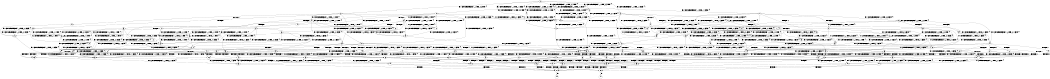 digraph BCG {
size = "7, 10.5";
center = TRUE;
node [shape = circle];
0 [peripheries = 2];
0 -> 1 [label = "EX !0 !ATOMIC_EXCH_BRANCH (1, +0, TRUE, +0, 1, TRUE) !{}"];
0 -> 2 [label = "EX !2 !ATOMIC_EXCH_BRANCH (1, +1, TRUE, +1, 1, FALSE) !{}"];
0 -> 3 [label = "EX !1 !ATOMIC_EXCH_BRANCH (1, +1, TRUE, +0, 3, TRUE) !{}"];
0 -> 4 [label = "EX !0 !ATOMIC_EXCH_BRANCH (1, +0, TRUE, +0, 1, TRUE) !{}"];
0 -> 5 [label = "EX !2 !ATOMIC_EXCH_BRANCH (1, +1, TRUE, +1, 1, FALSE) !{}"];
0 -> 6 [label = "EX !1 !ATOMIC_EXCH_BRANCH (1, +1, TRUE, +0, 3, TRUE) !{}"];
1 -> 7 [label = "EX !2 !ATOMIC_EXCH_BRANCH (1, +1, TRUE, +1, 1, FALSE) !{}"];
2 -> 8 [label = "EX !0 !ATOMIC_EXCH_BRANCH (1, +0, TRUE, +0, 1, FALSE) !{}"];
3 -> 9 [label = "EX !0 !ATOMIC_EXCH_BRANCH (1, +0, TRUE, +0, 1, FALSE) !{}"];
4 -> 1 [label = "EX !0 !ATOMIC_EXCH_BRANCH (1, +0, TRUE, +0, 1, TRUE) !{}"];
4 -> 7 [label = "EX !2 !ATOMIC_EXCH_BRANCH (1, +1, TRUE, +1, 1, FALSE) !{}"];
4 -> 10 [label = "EX !1 !ATOMIC_EXCH_BRANCH (1, +1, TRUE, +0, 3, TRUE) !{}"];
4 -> 4 [label = "EX !0 !ATOMIC_EXCH_BRANCH (1, +0, TRUE, +0, 1, TRUE) !{}"];
4 -> 11 [label = "EX !2 !ATOMIC_EXCH_BRANCH (1, +1, TRUE, +1, 1, FALSE) !{}"];
4 -> 12 [label = "EX !1 !ATOMIC_EXCH_BRANCH (1, +1, TRUE, +0, 3, TRUE) !{}"];
5 -> 8 [label = "EX !0 !ATOMIC_EXCH_BRANCH (1, +0, TRUE, +0, 1, FALSE) !{}"];
5 -> 13 [label = "EX !1 !ATOMIC_EXCH_BRANCH (1, +1, TRUE, +0, 3, FALSE) !{}"];
5 -> 14 [label = "TERMINATE !2"];
5 -> 15 [label = "EX !0 !ATOMIC_EXCH_BRANCH (1, +0, TRUE, +0, 1, FALSE) !{}"];
5 -> 16 [label = "EX !1 !ATOMIC_EXCH_BRANCH (1, +1, TRUE, +0, 3, FALSE) !{}"];
5 -> 17 [label = "TERMINATE !2"];
6 -> 9 [label = "EX !0 !ATOMIC_EXCH_BRANCH (1, +0, TRUE, +0, 1, FALSE) !{}"];
6 -> 18 [label = "EX !2 !ATOMIC_EXCH_BRANCH (1, +1, TRUE, +1, 1, TRUE) !{}"];
6 -> 19 [label = "TERMINATE !1"];
6 -> 20 [label = "EX !0 !ATOMIC_EXCH_BRANCH (1, +0, TRUE, +0, 1, FALSE) !{}"];
6 -> 21 [label = "EX !2 !ATOMIC_EXCH_BRANCH (1, +1, TRUE, +1, 1, TRUE) !{}"];
6 -> 22 [label = "TERMINATE !1"];
7 -> 8 [label = "EX !0 !ATOMIC_EXCH_BRANCH (1, +0, TRUE, +0, 1, FALSE) !{}"];
8 -> 23 [label = "EX !1 !ATOMIC_EXCH_BRANCH (1, +1, TRUE, +0, 3, TRUE) !{}"];
9 -> 23 [label = "EX !2 !ATOMIC_EXCH_BRANCH (1, +1, TRUE, +1, 1, FALSE) !{}"];
10 -> 9 [label = "EX !0 !ATOMIC_EXCH_BRANCH (1, +0, TRUE, +0, 1, FALSE) !{}"];
11 -> 8 [label = "EX !0 !ATOMIC_EXCH_BRANCH (1, +0, TRUE, +0, 1, FALSE) !{}"];
11 -> 24 [label = "EX !1 !ATOMIC_EXCH_BRANCH (1, +1, TRUE, +0, 3, FALSE) !{}"];
11 -> 25 [label = "TERMINATE !2"];
11 -> 15 [label = "EX !0 !ATOMIC_EXCH_BRANCH (1, +0, TRUE, +0, 1, FALSE) !{}"];
11 -> 26 [label = "EX !1 !ATOMIC_EXCH_BRANCH (1, +1, TRUE, +0, 3, FALSE) !{}"];
11 -> 27 [label = "TERMINATE !2"];
12 -> 9 [label = "EX !0 !ATOMIC_EXCH_BRANCH (1, +0, TRUE, +0, 1, FALSE) !{}"];
12 -> 28 [label = "EX !2 !ATOMIC_EXCH_BRANCH (1, +1, TRUE, +1, 1, TRUE) !{}"];
12 -> 29 [label = "TERMINATE !1"];
12 -> 20 [label = "EX !0 !ATOMIC_EXCH_BRANCH (1, +0, TRUE, +0, 1, FALSE) !{}"];
12 -> 30 [label = "EX !2 !ATOMIC_EXCH_BRANCH (1, +1, TRUE, +1, 1, TRUE) !{}"];
12 -> 31 [label = "TERMINATE !1"];
13 -> 32 [label = "EX !0 !ATOMIC_EXCH_BRANCH (1, +0, TRUE, +0, 1, FALSE) !{}"];
14 -> 33 [label = "EX !0 !ATOMIC_EXCH_BRANCH (1, +0, TRUE, +0, 1, FALSE) !{}"];
15 -> 23 [label = "EX !1 !ATOMIC_EXCH_BRANCH (1, +1, TRUE, +0, 3, TRUE) !{}"];
15 -> 34 [label = "TERMINATE !0"];
15 -> 35 [label = "TERMINATE !2"];
15 -> 36 [label = "EX !1 !ATOMIC_EXCH_BRANCH (1, +1, TRUE, +0, 3, TRUE) !{}"];
15 -> 37 [label = "TERMINATE !0"];
15 -> 38 [label = "TERMINATE !2"];
16 -> 13 [label = "EX !1 !ATOMIC_EXCH_BRANCH (1, +1, TRUE, +1, 2, TRUE) !{}"];
16 -> 32 [label = "EX !0 !ATOMIC_EXCH_BRANCH (1, +0, TRUE, +0, 1, FALSE) !{}"];
16 -> 39 [label = "TERMINATE !2"];
16 -> 16 [label = "EX !1 !ATOMIC_EXCH_BRANCH (1, +1, TRUE, +1, 2, TRUE) !{}"];
16 -> 40 [label = "EX !0 !ATOMIC_EXCH_BRANCH (1, +0, TRUE, +0, 1, FALSE) !{}"];
16 -> 41 [label = "TERMINATE !2"];
17 -> 33 [label = "EX !0 !ATOMIC_EXCH_BRANCH (1, +0, TRUE, +0, 1, FALSE) !{}"];
17 -> 42 [label = "EX !1 !ATOMIC_EXCH_BRANCH (1, +1, TRUE, +0, 3, FALSE) !{}"];
17 -> 43 [label = "EX !0 !ATOMIC_EXCH_BRANCH (1, +0, TRUE, +0, 1, FALSE) !{}"];
17 -> 44 [label = "EX !1 !ATOMIC_EXCH_BRANCH (1, +1, TRUE, +0, 3, FALSE) !{}"];
18 -> 45 [label = "EX !0 !ATOMIC_EXCH_BRANCH (1, +0, TRUE, +0, 1, FALSE) !{}"];
19 -> 46 [label = "EX !0 !ATOMIC_EXCH_BRANCH (1, +0, TRUE, +0, 1, FALSE) !{}"];
20 -> 23 [label = "EX !2 !ATOMIC_EXCH_BRANCH (1, +1, TRUE, +1, 1, FALSE) !{}"];
20 -> 47 [label = "TERMINATE !0"];
20 -> 48 [label = "TERMINATE !1"];
20 -> 36 [label = "EX !2 !ATOMIC_EXCH_BRANCH (1, +1, TRUE, +1, 1, FALSE) !{}"];
20 -> 49 [label = "TERMINATE !0"];
20 -> 50 [label = "TERMINATE !1"];
21 -> 18 [label = "EX !2 !ATOMIC_EXCH_BRANCH (1, +1, TRUE, +1, 1, TRUE) !{}"];
21 -> 45 [label = "EX !0 !ATOMIC_EXCH_BRANCH (1, +0, TRUE, +0, 1, FALSE) !{}"];
21 -> 51 [label = "TERMINATE !1"];
21 -> 21 [label = "EX !2 !ATOMIC_EXCH_BRANCH (1, +1, TRUE, +1, 1, TRUE) !{}"];
21 -> 52 [label = "EX !0 !ATOMIC_EXCH_BRANCH (1, +0, TRUE, +0, 1, FALSE) !{}"];
21 -> 53 [label = "TERMINATE !1"];
22 -> 46 [label = "EX !0 !ATOMIC_EXCH_BRANCH (1, +0, TRUE, +0, 1, FALSE) !{}"];
22 -> 54 [label = "EX !2 !ATOMIC_EXCH_BRANCH (1, +1, TRUE, +1, 1, TRUE) !{}"];
22 -> 55 [label = "EX !0 !ATOMIC_EXCH_BRANCH (1, +0, TRUE, +0, 1, FALSE) !{}"];
22 -> 56 [label = "EX !2 !ATOMIC_EXCH_BRANCH (1, +1, TRUE, +1, 1, TRUE) !{}"];
23 -> 57 [label = "TERMINATE !0"];
24 -> 32 [label = "EX !0 !ATOMIC_EXCH_BRANCH (1, +0, TRUE, +0, 1, FALSE) !{}"];
25 -> 58 [label = "EX !1 !ATOMIC_EXCH_BRANCH (1, +1, TRUE, +0, 3, FALSE) !{}"];
26 -> 32 [label = "EX !0 !ATOMIC_EXCH_BRANCH (1, +0, TRUE, +0, 1, FALSE) !{}"];
26 -> 24 [label = "EX !1 !ATOMIC_EXCH_BRANCH (1, +1, TRUE, +1, 2, TRUE) !{}"];
26 -> 59 [label = "TERMINATE !2"];
26 -> 40 [label = "EX !0 !ATOMIC_EXCH_BRANCH (1, +0, TRUE, +0, 1, FALSE) !{}"];
26 -> 26 [label = "EX !1 !ATOMIC_EXCH_BRANCH (1, +1, TRUE, +1, 2, TRUE) !{}"];
26 -> 60 [label = "TERMINATE !2"];
27 -> 58 [label = "EX !1 !ATOMIC_EXCH_BRANCH (1, +1, TRUE, +0, 3, FALSE) !{}"];
27 -> 33 [label = "EX !0 !ATOMIC_EXCH_BRANCH (1, +0, TRUE, +0, 1, FALSE) !{}"];
27 -> 61 [label = "EX !1 !ATOMIC_EXCH_BRANCH (1, +1, TRUE, +0, 3, FALSE) !{}"];
27 -> 43 [label = "EX !0 !ATOMIC_EXCH_BRANCH (1, +0, TRUE, +0, 1, FALSE) !{}"];
28 -> 45 [label = "EX !0 !ATOMIC_EXCH_BRANCH (1, +0, TRUE, +0, 1, FALSE) !{}"];
29 -> 62 [label = "EX !2 !ATOMIC_EXCH_BRANCH (1, +1, TRUE, +1, 1, TRUE) !{}"];
30 -> 45 [label = "EX !0 !ATOMIC_EXCH_BRANCH (1, +0, TRUE, +0, 1, FALSE) !{}"];
30 -> 28 [label = "EX !2 !ATOMIC_EXCH_BRANCH (1, +1, TRUE, +1, 1, TRUE) !{}"];
30 -> 63 [label = "TERMINATE !1"];
30 -> 52 [label = "EX !0 !ATOMIC_EXCH_BRANCH (1, +0, TRUE, +0, 1, FALSE) !{}"];
30 -> 30 [label = "EX !2 !ATOMIC_EXCH_BRANCH (1, +1, TRUE, +1, 1, TRUE) !{}"];
30 -> 64 [label = "TERMINATE !1"];
31 -> 62 [label = "EX !2 !ATOMIC_EXCH_BRANCH (1, +1, TRUE, +1, 1, TRUE) !{}"];
31 -> 46 [label = "EX !0 !ATOMIC_EXCH_BRANCH (1, +0, TRUE, +0, 1, FALSE) !{}"];
31 -> 65 [label = "EX !2 !ATOMIC_EXCH_BRANCH (1, +1, TRUE, +1, 1, TRUE) !{}"];
31 -> 55 [label = "EX !0 !ATOMIC_EXCH_BRANCH (1, +0, TRUE, +0, 1, FALSE) !{}"];
32 -> 23 [label = "EX !1 !ATOMIC_EXCH_BRANCH (1, +1, TRUE, +1, 2, FALSE) !{}"];
33 -> 66 [label = "EX !1 !ATOMIC_EXCH_BRANCH (1, +1, TRUE, +0, 3, TRUE) !{}"];
34 -> 67 [label = "EX !1 !ATOMIC_EXCH_BRANCH (1, +1, TRUE, +0, 3, TRUE) !{}"];
35 -> 66 [label = "EX !1 !ATOMIC_EXCH_BRANCH (1, +1, TRUE, +0, 3, TRUE) !{}"];
36 -> 57 [label = "TERMINATE !0"];
36 -> 68 [label = "TERMINATE !2"];
36 -> 69 [label = "TERMINATE !1"];
36 -> 70 [label = "TERMINATE !0"];
36 -> 71 [label = "TERMINATE !2"];
36 -> 72 [label = "TERMINATE !1"];
37 -> 67 [label = "EX !1 !ATOMIC_EXCH_BRANCH (1, +1, TRUE, +0, 3, TRUE) !{}"];
37 -> 73 [label = "TERMINATE !2"];
37 -> 74 [label = "EX !1 !ATOMIC_EXCH_BRANCH (1, +1, TRUE, +0, 3, TRUE) !{}"];
37 -> 75 [label = "TERMINATE !2"];
38 -> 66 [label = "EX !1 !ATOMIC_EXCH_BRANCH (1, +1, TRUE, +0, 3, TRUE) !{}"];
38 -> 73 [label = "TERMINATE !0"];
38 -> 76 [label = "EX !1 !ATOMIC_EXCH_BRANCH (1, +1, TRUE, +0, 3, TRUE) !{}"];
38 -> 75 [label = "TERMINATE !0"];
39 -> 77 [label = "EX !0 !ATOMIC_EXCH_BRANCH (1, +0, TRUE, +0, 1, FALSE) !{}"];
40 -> 23 [label = "EX !1 !ATOMIC_EXCH_BRANCH (1, +1, TRUE, +1, 2, FALSE) !{}"];
40 -> 78 [label = "TERMINATE !0"];
40 -> 79 [label = "TERMINATE !2"];
40 -> 36 [label = "EX !1 !ATOMIC_EXCH_BRANCH (1, +1, TRUE, +1, 2, FALSE) !{}"];
40 -> 80 [label = "TERMINATE !0"];
40 -> 81 [label = "TERMINATE !2"];
41 -> 77 [label = "EX !0 !ATOMIC_EXCH_BRANCH (1, +0, TRUE, +0, 1, FALSE) !{}"];
41 -> 42 [label = "EX !1 !ATOMIC_EXCH_BRANCH (1, +1, TRUE, +1, 2, TRUE) !{}"];
41 -> 82 [label = "EX !0 !ATOMIC_EXCH_BRANCH (1, +0, TRUE, +0, 1, FALSE) !{}"];
41 -> 44 [label = "EX !1 !ATOMIC_EXCH_BRANCH (1, +1, TRUE, +1, 2, TRUE) !{}"];
42 -> 77 [label = "EX !0 !ATOMIC_EXCH_BRANCH (1, +0, TRUE, +0, 1, FALSE) !{}"];
43 -> 66 [label = "EX !1 !ATOMIC_EXCH_BRANCH (1, +1, TRUE, +0, 3, TRUE) !{}"];
43 -> 73 [label = "TERMINATE !0"];
43 -> 76 [label = "EX !1 !ATOMIC_EXCH_BRANCH (1, +1, TRUE, +0, 3, TRUE) !{}"];
43 -> 75 [label = "TERMINATE !0"];
44 -> 42 [label = "EX !1 !ATOMIC_EXCH_BRANCH (1, +1, TRUE, +1, 2, TRUE) !{}"];
44 -> 77 [label = "EX !0 !ATOMIC_EXCH_BRANCH (1, +0, TRUE, +0, 1, FALSE) !{}"];
44 -> 44 [label = "EX !1 !ATOMIC_EXCH_BRANCH (1, +1, TRUE, +1, 2, TRUE) !{}"];
44 -> 82 [label = "EX !0 !ATOMIC_EXCH_BRANCH (1, +0, TRUE, +0, 1, FALSE) !{}"];
45 -> 23 [label = "EX !2 !ATOMIC_EXCH_BRANCH (1, +1, TRUE, +1, 1, FALSE) !{}"];
46 -> 83 [label = "EX !2 !ATOMIC_EXCH_BRANCH (1, +1, TRUE, +1, 1, FALSE) !{}"];
47 -> 67 [label = "EX !2 !ATOMIC_EXCH_BRANCH (1, +1, TRUE, +1, 1, FALSE) !{}"];
48 -> 83 [label = "EX !2 !ATOMIC_EXCH_BRANCH (1, +1, TRUE, +1, 1, FALSE) !{}"];
49 -> 67 [label = "EX !2 !ATOMIC_EXCH_BRANCH (1, +1, TRUE, +1, 1, FALSE) !{}"];
49 -> 84 [label = "TERMINATE !1"];
49 -> 74 [label = "EX !2 !ATOMIC_EXCH_BRANCH (1, +1, TRUE, +1, 1, FALSE) !{}"];
49 -> 85 [label = "TERMINATE !1"];
50 -> 83 [label = "EX !2 !ATOMIC_EXCH_BRANCH (1, +1, TRUE, +1, 1, FALSE) !{}"];
50 -> 84 [label = "TERMINATE !0"];
50 -> 86 [label = "EX !2 !ATOMIC_EXCH_BRANCH (1, +1, TRUE, +1, 1, FALSE) !{}"];
50 -> 85 [label = "TERMINATE !0"];
51 -> 87 [label = "EX !0 !ATOMIC_EXCH_BRANCH (1, +0, TRUE, +0, 1, FALSE) !{}"];
52 -> 23 [label = "EX !2 !ATOMIC_EXCH_BRANCH (1, +1, TRUE, +1, 1, FALSE) !{}"];
52 -> 88 [label = "TERMINATE !0"];
52 -> 89 [label = "TERMINATE !1"];
52 -> 36 [label = "EX !2 !ATOMIC_EXCH_BRANCH (1, +1, TRUE, +1, 1, FALSE) !{}"];
52 -> 90 [label = "TERMINATE !0"];
52 -> 91 [label = "TERMINATE !1"];
53 -> 87 [label = "EX !0 !ATOMIC_EXCH_BRANCH (1, +0, TRUE, +0, 1, FALSE) !{}"];
53 -> 54 [label = "EX !2 !ATOMIC_EXCH_BRANCH (1, +1, TRUE, +1, 1, TRUE) !{}"];
53 -> 92 [label = "EX !0 !ATOMIC_EXCH_BRANCH (1, +0, TRUE, +0, 1, FALSE) !{}"];
53 -> 56 [label = "EX !2 !ATOMIC_EXCH_BRANCH (1, +1, TRUE, +1, 1, TRUE) !{}"];
54 -> 87 [label = "EX !0 !ATOMIC_EXCH_BRANCH (1, +0, TRUE, +0, 1, FALSE) !{}"];
55 -> 83 [label = "EX !2 !ATOMIC_EXCH_BRANCH (1, +1, TRUE, +1, 1, FALSE) !{}"];
55 -> 84 [label = "TERMINATE !0"];
55 -> 86 [label = "EX !2 !ATOMIC_EXCH_BRANCH (1, +1, TRUE, +1, 1, FALSE) !{}"];
55 -> 85 [label = "TERMINATE !0"];
56 -> 54 [label = "EX !2 !ATOMIC_EXCH_BRANCH (1, +1, TRUE, +1, 1, TRUE) !{}"];
56 -> 87 [label = "EX !0 !ATOMIC_EXCH_BRANCH (1, +0, TRUE, +0, 1, FALSE) !{}"];
56 -> 56 [label = "EX !2 !ATOMIC_EXCH_BRANCH (1, +1, TRUE, +1, 1, TRUE) !{}"];
56 -> 92 [label = "EX !0 !ATOMIC_EXCH_BRANCH (1, +0, TRUE, +0, 1, FALSE) !{}"];
57 -> 93 [label = "TERMINATE !2"];
58 -> 77 [label = "EX !0 !ATOMIC_EXCH_BRANCH (1, +0, TRUE, +0, 1, FALSE) !{}"];
59 -> 77 [label = "EX !0 !ATOMIC_EXCH_BRANCH (1, +0, TRUE, +0, 1, FALSE) !{}"];
60 -> 77 [label = "EX !0 !ATOMIC_EXCH_BRANCH (1, +0, TRUE, +0, 1, FALSE) !{}"];
60 -> 58 [label = "EX !1 !ATOMIC_EXCH_BRANCH (1, +1, TRUE, +1, 2, TRUE) !{}"];
60 -> 82 [label = "EX !0 !ATOMIC_EXCH_BRANCH (1, +0, TRUE, +0, 1, FALSE) !{}"];
60 -> 61 [label = "EX !1 !ATOMIC_EXCH_BRANCH (1, +1, TRUE, +1, 2, TRUE) !{}"];
61 -> 77 [label = "EX !0 !ATOMIC_EXCH_BRANCH (1, +0, TRUE, +0, 1, FALSE) !{}"];
61 -> 58 [label = "EX !1 !ATOMIC_EXCH_BRANCH (1, +1, TRUE, +1, 2, TRUE) !{}"];
61 -> 82 [label = "EX !0 !ATOMIC_EXCH_BRANCH (1, +0, TRUE, +0, 1, FALSE) !{}"];
61 -> 61 [label = "EX !1 !ATOMIC_EXCH_BRANCH (1, +1, TRUE, +1, 2, TRUE) !{}"];
62 -> 87 [label = "EX !0 !ATOMIC_EXCH_BRANCH (1, +0, TRUE, +0, 1, FALSE) !{}"];
63 -> 87 [label = "EX !0 !ATOMIC_EXCH_BRANCH (1, +0, TRUE, +0, 1, FALSE) !{}"];
64 -> 87 [label = "EX !0 !ATOMIC_EXCH_BRANCH (1, +0, TRUE, +0, 1, FALSE) !{}"];
64 -> 62 [label = "EX !2 !ATOMIC_EXCH_BRANCH (1, +1, TRUE, +1, 1, TRUE) !{}"];
64 -> 92 [label = "EX !0 !ATOMIC_EXCH_BRANCH (1, +0, TRUE, +0, 1, FALSE) !{}"];
64 -> 65 [label = "EX !2 !ATOMIC_EXCH_BRANCH (1, +1, TRUE, +1, 1, TRUE) !{}"];
65 -> 87 [label = "EX !0 !ATOMIC_EXCH_BRANCH (1, +0, TRUE, +0, 1, FALSE) !{}"];
65 -> 62 [label = "EX !2 !ATOMIC_EXCH_BRANCH (1, +1, TRUE, +1, 1, TRUE) !{}"];
65 -> 92 [label = "EX !0 !ATOMIC_EXCH_BRANCH (1, +0, TRUE, +0, 1, FALSE) !{}"];
65 -> 65 [label = "EX !2 !ATOMIC_EXCH_BRANCH (1, +1, TRUE, +1, 1, TRUE) !{}"];
66 -> 93 [label = "TERMINATE !0"];
67 -> 93 [label = "TERMINATE !2"];
68 -> 93 [label = "TERMINATE !0"];
69 -> 94 [label = "TERMINATE !0"];
70 -> 93 [label = "TERMINATE !2"];
70 -> 94 [label = "TERMINATE !1"];
70 -> 95 [label = "TERMINATE !2"];
70 -> 96 [label = "TERMINATE !1"];
71 -> 93 [label = "TERMINATE !0"];
71 -> 97 [label = "TERMINATE !1"];
71 -> 95 [label = "TERMINATE !0"];
71 -> 98 [label = "TERMINATE !1"];
72 -> 94 [label = "TERMINATE !0"];
72 -> 97 [label = "TERMINATE !2"];
72 -> 96 [label = "TERMINATE !0"];
72 -> 98 [label = "TERMINATE !2"];
73 -> 99 [label = "EX !1 !ATOMIC_EXCH_BRANCH (1, +1, TRUE, +0, 3, TRUE) !{}"];
74 -> 93 [label = "TERMINATE !2"];
74 -> 94 [label = "TERMINATE !1"];
74 -> 95 [label = "TERMINATE !2"];
74 -> 96 [label = "TERMINATE !1"];
75 -> 99 [label = "EX !1 !ATOMIC_EXCH_BRANCH (1, +1, TRUE, +0, 3, TRUE) !{}"];
75 -> 100 [label = "EX !1 !ATOMIC_EXCH_BRANCH (1, +1, TRUE, +0, 3, TRUE) !{}"];
76 -> 93 [label = "TERMINATE !0"];
76 -> 97 [label = "TERMINATE !1"];
76 -> 95 [label = "TERMINATE !0"];
76 -> 98 [label = "TERMINATE !1"];
77 -> 66 [label = "EX !1 !ATOMIC_EXCH_BRANCH (1, +1, TRUE, +1, 2, FALSE) !{}"];
78 -> 101 [label = "TERMINATE !2"];
79 -> 101 [label = "TERMINATE !0"];
80 -> 101 [label = "TERMINATE !2"];
80 -> 67 [label = "EX !1 !ATOMIC_EXCH_BRANCH (1, +1, TRUE, +1, 2, FALSE) !{}"];
80 -> 102 [label = "TERMINATE !2"];
80 -> 74 [label = "EX !1 !ATOMIC_EXCH_BRANCH (1, +1, TRUE, +1, 2, FALSE) !{}"];
81 -> 101 [label = "TERMINATE !0"];
81 -> 66 [label = "EX !1 !ATOMIC_EXCH_BRANCH (1, +1, TRUE, +1, 2, FALSE) !{}"];
81 -> 102 [label = "TERMINATE !0"];
81 -> 76 [label = "EX !1 !ATOMIC_EXCH_BRANCH (1, +1, TRUE, +1, 2, FALSE) !{}"];
82 -> 66 [label = "EX !1 !ATOMIC_EXCH_BRANCH (1, +1, TRUE, +1, 2, FALSE) !{}"];
82 -> 101 [label = "TERMINATE !0"];
82 -> 76 [label = "EX !1 !ATOMIC_EXCH_BRANCH (1, +1, TRUE, +1, 2, FALSE) !{}"];
82 -> 102 [label = "TERMINATE !0"];
83 -> 94 [label = "TERMINATE !0"];
84 -> 103 [label = "EX !2 !ATOMIC_EXCH_BRANCH (1, +1, TRUE, +1, 1, FALSE) !{}"];
85 -> 103 [label = "EX !2 !ATOMIC_EXCH_BRANCH (1, +1, TRUE, +1, 1, FALSE) !{}"];
85 -> 104 [label = "EX !2 !ATOMIC_EXCH_BRANCH (1, +1, TRUE, +1, 1, FALSE) !{}"];
86 -> 94 [label = "TERMINATE !0"];
86 -> 97 [label = "TERMINATE !2"];
86 -> 96 [label = "TERMINATE !0"];
86 -> 98 [label = "TERMINATE !2"];
87 -> 83 [label = "EX !2 !ATOMIC_EXCH_BRANCH (1, +1, TRUE, +1, 1, FALSE) !{}"];
88 -> 105 [label = "TERMINATE !1"];
89 -> 105 [label = "TERMINATE !0"];
90 -> 105 [label = "TERMINATE !1"];
90 -> 67 [label = "EX !2 !ATOMIC_EXCH_BRANCH (1, +1, TRUE, +1, 1, FALSE) !{}"];
90 -> 106 [label = "TERMINATE !1"];
90 -> 74 [label = "EX !2 !ATOMIC_EXCH_BRANCH (1, +1, TRUE, +1, 1, FALSE) !{}"];
91 -> 105 [label = "TERMINATE !0"];
91 -> 83 [label = "EX !2 !ATOMIC_EXCH_BRANCH (1, +1, TRUE, +1, 1, FALSE) !{}"];
91 -> 106 [label = "TERMINATE !0"];
91 -> 86 [label = "EX !2 !ATOMIC_EXCH_BRANCH (1, +1, TRUE, +1, 1, FALSE) !{}"];
92 -> 83 [label = "EX !2 !ATOMIC_EXCH_BRANCH (1, +1, TRUE, +1, 1, FALSE) !{}"];
92 -> 105 [label = "TERMINATE !0"];
92 -> 86 [label = "EX !2 !ATOMIC_EXCH_BRANCH (1, +1, TRUE, +1, 1, FALSE) !{}"];
92 -> 106 [label = "TERMINATE !0"];
93 -> 107 [label = "TERMINATE !1"];
94 -> 107 [label = "TERMINATE !2"];
95 -> 107 [label = "TERMINATE !1"];
95 -> 108 [label = "TERMINATE !1"];
96 -> 107 [label = "TERMINATE !2"];
96 -> 108 [label = "TERMINATE !2"];
97 -> 107 [label = "TERMINATE !0"];
98 -> 107 [label = "TERMINATE !0"];
98 -> 108 [label = "TERMINATE !0"];
99 -> 107 [label = "TERMINATE !1"];
100 -> 107 [label = "TERMINATE !1"];
100 -> 108 [label = "TERMINATE !1"];
101 -> 99 [label = "EX !1 !ATOMIC_EXCH_BRANCH (1, +1, TRUE, +1, 2, FALSE) !{}"];
102 -> 99 [label = "EX !1 !ATOMIC_EXCH_BRANCH (1, +1, TRUE, +1, 2, FALSE) !{}"];
102 -> 100 [label = "EX !1 !ATOMIC_EXCH_BRANCH (1, +1, TRUE, +1, 2, FALSE) !{}"];
103 -> 107 [label = "TERMINATE !2"];
104 -> 107 [label = "TERMINATE !2"];
104 -> 108 [label = "TERMINATE !2"];
105 -> 103 [label = "EX !2 !ATOMIC_EXCH_BRANCH (1, +1, TRUE, +1, 1, FALSE) !{}"];
106 -> 103 [label = "EX !2 !ATOMIC_EXCH_BRANCH (1, +1, TRUE, +1, 1, FALSE) !{}"];
106 -> 104 [label = "EX !2 !ATOMIC_EXCH_BRANCH (1, +1, TRUE, +1, 1, FALSE) !{}"];
107 -> 109 [label = "exit"];
108 -> 110 [label = "exit"];
}
